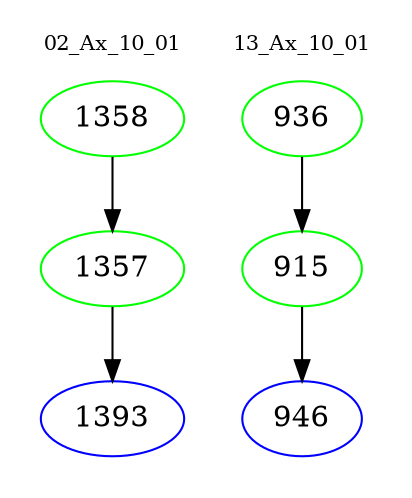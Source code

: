 digraph{
subgraph cluster_0 {
color = white
label = "02_Ax_10_01";
fontsize=10;
T0_1358 [label="1358", color="green"]
T0_1358 -> T0_1357 [color="black"]
T0_1357 [label="1357", color="green"]
T0_1357 -> T0_1393 [color="black"]
T0_1393 [label="1393", color="blue"]
}
subgraph cluster_1 {
color = white
label = "13_Ax_10_01";
fontsize=10;
T1_936 [label="936", color="green"]
T1_936 -> T1_915 [color="black"]
T1_915 [label="915", color="green"]
T1_915 -> T1_946 [color="black"]
T1_946 [label="946", color="blue"]
}
}
